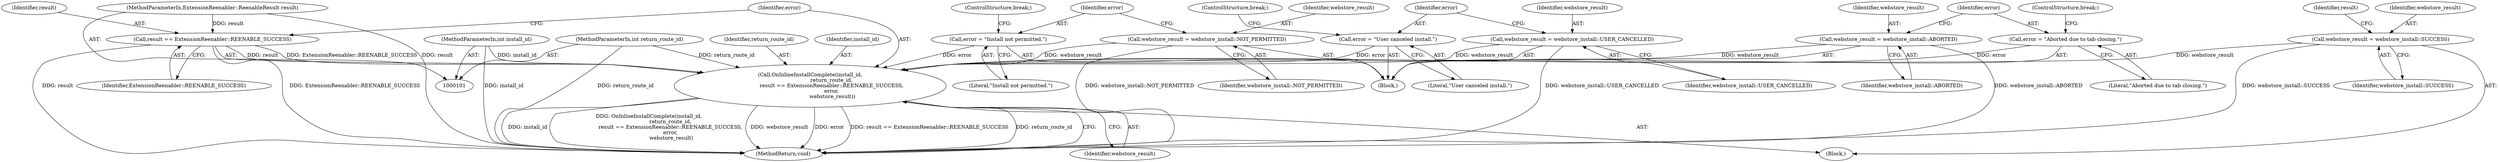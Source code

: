 digraph "1_Chrome_d30a8bd191f17b61938fc87890bffc80049b0774_2@del" {
"1000141" [label="(Call,OnInlineInstallComplete(install_id,\n                          return_route_id,\n                          result == ExtensionReenabler::REENABLE_SUCCESS,\n                          error,\n                           webstore_result))"];
"1000102" [label="(MethodParameterIn,int install_id)"];
"1000103" [label="(MethodParameterIn,int return_route_id)"];
"1000144" [label="(Call,result == ExtensionReenabler::REENABLE_SUCCESS)"];
"1000104" [label="(MethodParameterIn,ExtensionReenabler::ReenableResult result)"];
"1000129" [label="(Call,error = \"Install not permitted.\")"];
"1000121" [label="(Call,error = \"User canceled install.\")"];
"1000137" [label="(Call,error = \"Aborted due to tab closing.\")"];
"1000126" [label="(Call,webstore_result = webstore_install::NOT_PERMITTED)"];
"1000134" [label="(Call,webstore_result = webstore_install::ABORTED)"];
"1000118" [label="(Call,webstore_result = webstore_install::USER_CANCELLED)"];
"1000108" [label="(Call,webstore_result = webstore_install::SUCCESS)"];
"1000105" [label="(Block,)"];
"1000127" [label="(Identifier,webstore_result)"];
"1000126" [label="(Call,webstore_result = webstore_install::NOT_PERMITTED)"];
"1000103" [label="(MethodParameterIn,int return_route_id)"];
"1000104" [label="(MethodParameterIn,ExtensionReenabler::ReenableResult result)"];
"1000145" [label="(Identifier,result)"];
"1000113" [label="(Identifier,result)"];
"1000139" [label="(Literal,\"Aborted due to tab closing.\")"];
"1000124" [label="(ControlStructure,break;)"];
"1000129" [label="(Call,error = \"Install not permitted.\")"];
"1000143" [label="(Identifier,return_route_id)"];
"1000136" [label="(Identifier,webstore_install::ABORTED)"];
"1000135" [label="(Identifier,webstore_result)"];
"1000110" [label="(Identifier,webstore_install::SUCCESS)"];
"1000137" [label="(Call,error = \"Aborted due to tab closing.\")"];
"1000142" [label="(Identifier,install_id)"];
"1000132" [label="(ControlStructure,break;)"];
"1000134" [label="(Call,webstore_result = webstore_install::ABORTED)"];
"1000140" [label="(ControlStructure,break;)"];
"1000108" [label="(Call,webstore_result = webstore_install::SUCCESS)"];
"1000119" [label="(Identifier,webstore_result)"];
"1000122" [label="(Identifier,error)"];
"1000138" [label="(Identifier,error)"];
"1000121" [label="(Call,error = \"User canceled install.\")"];
"1000141" [label="(Call,OnInlineInstallComplete(install_id,\n                          return_route_id,\n                          result == ExtensionReenabler::REENABLE_SUCCESS,\n                          error,\n                           webstore_result))"];
"1000146" [label="(Identifier,ExtensionReenabler::REENABLE_SUCCESS)"];
"1000131" [label="(Literal,\"Install not permitted.\")"];
"1000102" [label="(MethodParameterIn,int install_id)"];
"1000120" [label="(Identifier,webstore_install::USER_CANCELLED)"];
"1000118" [label="(Call,webstore_result = webstore_install::USER_CANCELLED)"];
"1000147" [label="(Identifier,error)"];
"1000114" [label="(Block,)"];
"1000148" [label="(Identifier,webstore_result)"];
"1000123" [label="(Literal,\"User canceled install.\")"];
"1000128" [label="(Identifier,webstore_install::NOT_PERMITTED)"];
"1000109" [label="(Identifier,webstore_result)"];
"1000149" [label="(MethodReturn,void)"];
"1000130" [label="(Identifier,error)"];
"1000144" [label="(Call,result == ExtensionReenabler::REENABLE_SUCCESS)"];
"1000141" -> "1000105"  [label="AST: "];
"1000141" -> "1000148"  [label="CFG: "];
"1000142" -> "1000141"  [label="AST: "];
"1000143" -> "1000141"  [label="AST: "];
"1000144" -> "1000141"  [label="AST: "];
"1000147" -> "1000141"  [label="AST: "];
"1000148" -> "1000141"  [label="AST: "];
"1000149" -> "1000141"  [label="CFG: "];
"1000141" -> "1000149"  [label="DDG: install_id"];
"1000141" -> "1000149"  [label="DDG: OnInlineInstallComplete(install_id,\n                          return_route_id,\n                          result == ExtensionReenabler::REENABLE_SUCCESS,\n                          error,\n                           webstore_result)"];
"1000141" -> "1000149"  [label="DDG: webstore_result"];
"1000141" -> "1000149"  [label="DDG: error"];
"1000141" -> "1000149"  [label="DDG: result == ExtensionReenabler::REENABLE_SUCCESS"];
"1000141" -> "1000149"  [label="DDG: return_route_id"];
"1000102" -> "1000141"  [label="DDG: install_id"];
"1000103" -> "1000141"  [label="DDG: return_route_id"];
"1000144" -> "1000141"  [label="DDG: result"];
"1000144" -> "1000141"  [label="DDG: ExtensionReenabler::REENABLE_SUCCESS"];
"1000129" -> "1000141"  [label="DDG: error"];
"1000121" -> "1000141"  [label="DDG: error"];
"1000137" -> "1000141"  [label="DDG: error"];
"1000126" -> "1000141"  [label="DDG: webstore_result"];
"1000134" -> "1000141"  [label="DDG: webstore_result"];
"1000118" -> "1000141"  [label="DDG: webstore_result"];
"1000108" -> "1000141"  [label="DDG: webstore_result"];
"1000102" -> "1000101"  [label="AST: "];
"1000102" -> "1000149"  [label="DDG: install_id"];
"1000103" -> "1000101"  [label="AST: "];
"1000103" -> "1000149"  [label="DDG: return_route_id"];
"1000144" -> "1000146"  [label="CFG: "];
"1000145" -> "1000144"  [label="AST: "];
"1000146" -> "1000144"  [label="AST: "];
"1000147" -> "1000144"  [label="CFG: "];
"1000144" -> "1000149"  [label="DDG: ExtensionReenabler::REENABLE_SUCCESS"];
"1000144" -> "1000149"  [label="DDG: result"];
"1000104" -> "1000144"  [label="DDG: result"];
"1000104" -> "1000101"  [label="AST: "];
"1000104" -> "1000149"  [label="DDG: result"];
"1000129" -> "1000114"  [label="AST: "];
"1000129" -> "1000131"  [label="CFG: "];
"1000130" -> "1000129"  [label="AST: "];
"1000131" -> "1000129"  [label="AST: "];
"1000132" -> "1000129"  [label="CFG: "];
"1000121" -> "1000114"  [label="AST: "];
"1000121" -> "1000123"  [label="CFG: "];
"1000122" -> "1000121"  [label="AST: "];
"1000123" -> "1000121"  [label="AST: "];
"1000124" -> "1000121"  [label="CFG: "];
"1000137" -> "1000114"  [label="AST: "];
"1000137" -> "1000139"  [label="CFG: "];
"1000138" -> "1000137"  [label="AST: "];
"1000139" -> "1000137"  [label="AST: "];
"1000140" -> "1000137"  [label="CFG: "];
"1000126" -> "1000114"  [label="AST: "];
"1000126" -> "1000128"  [label="CFG: "];
"1000127" -> "1000126"  [label="AST: "];
"1000128" -> "1000126"  [label="AST: "];
"1000130" -> "1000126"  [label="CFG: "];
"1000126" -> "1000149"  [label="DDG: webstore_install::NOT_PERMITTED"];
"1000134" -> "1000114"  [label="AST: "];
"1000134" -> "1000136"  [label="CFG: "];
"1000135" -> "1000134"  [label="AST: "];
"1000136" -> "1000134"  [label="AST: "];
"1000138" -> "1000134"  [label="CFG: "];
"1000134" -> "1000149"  [label="DDG: webstore_install::ABORTED"];
"1000118" -> "1000114"  [label="AST: "];
"1000118" -> "1000120"  [label="CFG: "];
"1000119" -> "1000118"  [label="AST: "];
"1000120" -> "1000118"  [label="AST: "];
"1000122" -> "1000118"  [label="CFG: "];
"1000118" -> "1000149"  [label="DDG: webstore_install::USER_CANCELLED"];
"1000108" -> "1000105"  [label="AST: "];
"1000108" -> "1000110"  [label="CFG: "];
"1000109" -> "1000108"  [label="AST: "];
"1000110" -> "1000108"  [label="AST: "];
"1000113" -> "1000108"  [label="CFG: "];
"1000108" -> "1000149"  [label="DDG: webstore_install::SUCCESS"];
}
